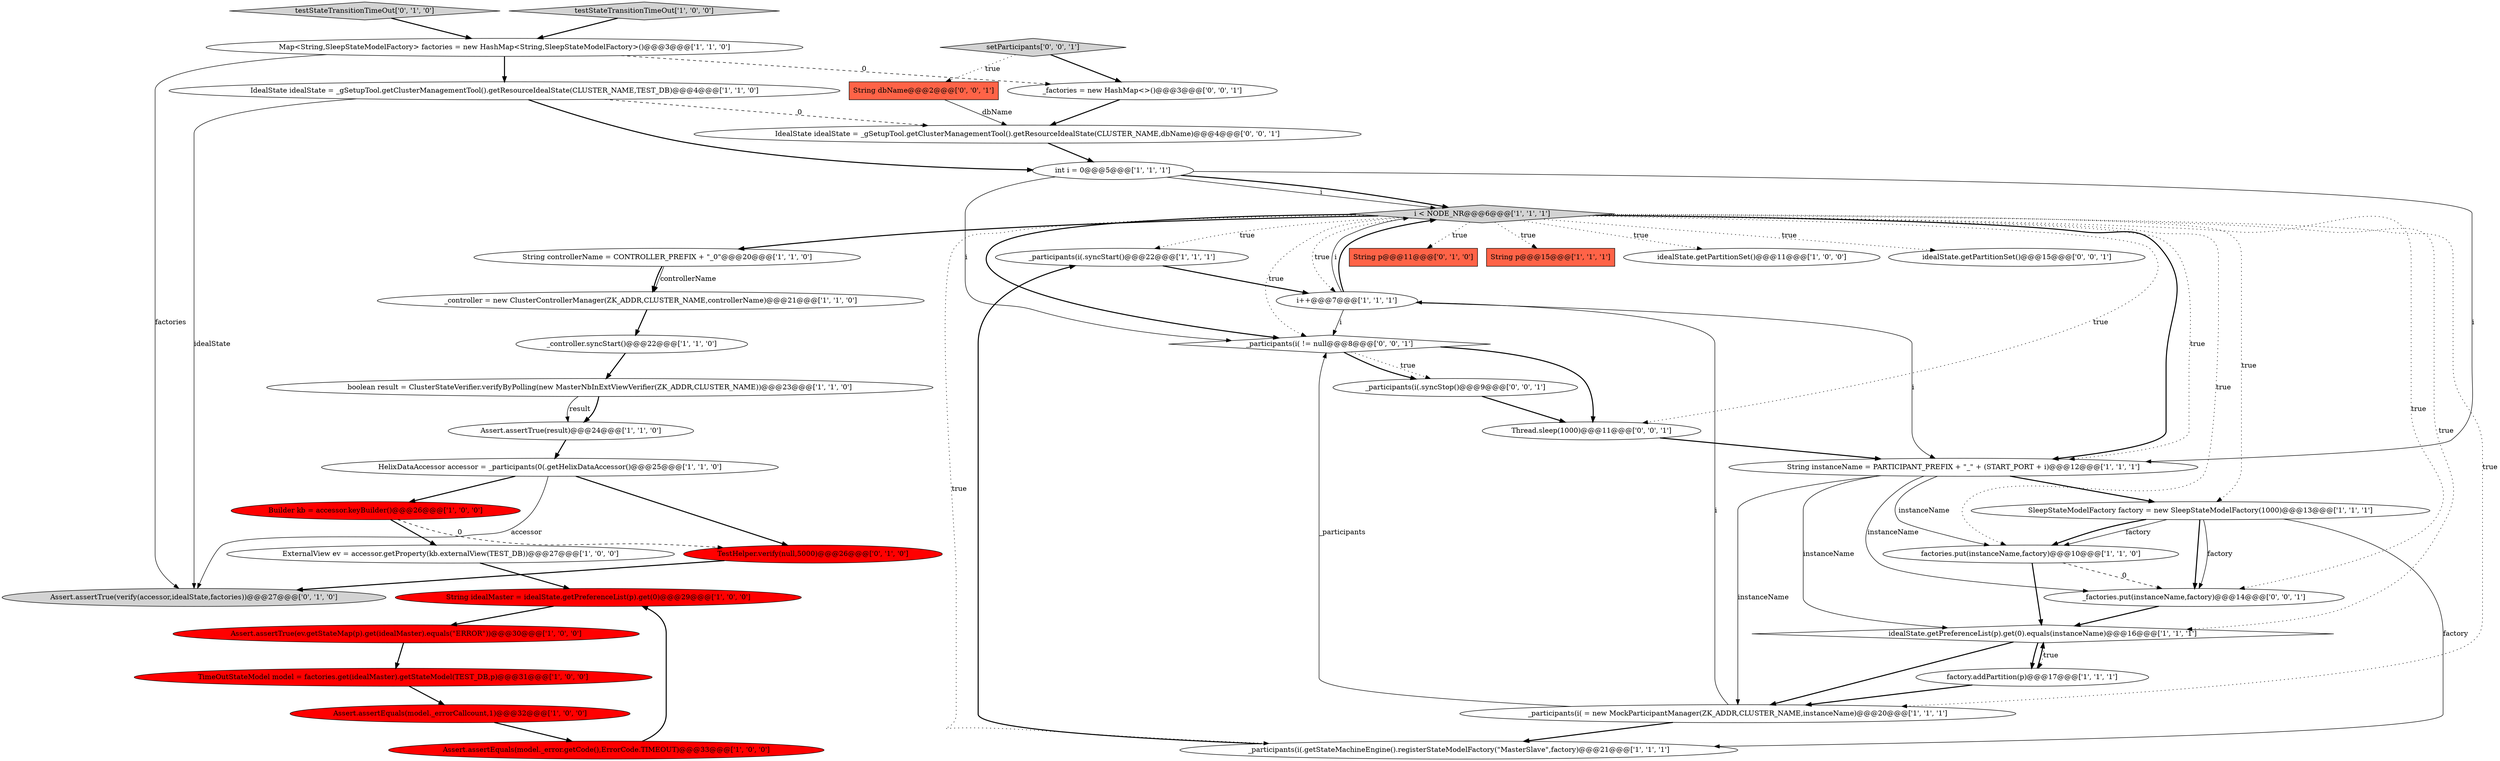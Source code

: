 digraph {
8 [style = filled, label = "String idealMaster = idealState.getPreferenceList(p).get(0)@@@29@@@['1', '0', '0']", fillcolor = red, shape = ellipse image = "AAA1AAABBB1BBB"];
31 [style = filled, label = "String p@@@11@@@['0', '1', '0']", fillcolor = tomato, shape = box image = "AAA0AAABBB2BBB"];
15 [style = filled, label = "HelixDataAccessor accessor = _participants(0(.getHelixDataAccessor()@@@25@@@['1', '1', '0']", fillcolor = white, shape = ellipse image = "AAA0AAABBB1BBB"];
10 [style = filled, label = "_participants(i(.syncStart()@@@22@@@['1', '1', '1']", fillcolor = white, shape = ellipse image = "AAA0AAABBB1BBB"];
25 [style = filled, label = "Assert.assertTrue(result)@@@24@@@['1', '1', '0']", fillcolor = white, shape = ellipse image = "AAA0AAABBB1BBB"];
29 [style = filled, label = "TestHelper.verify(null,5000)@@@26@@@['0', '1', '0']", fillcolor = red, shape = ellipse image = "AAA1AAABBB2BBB"];
35 [style = filled, label = "setParticipants['0', '0', '1']", fillcolor = lightgray, shape = diamond image = "AAA0AAABBB3BBB"];
24 [style = filled, label = "String p@@@15@@@['1', '1', '1']", fillcolor = tomato, shape = box image = "AAA0AAABBB1BBB"];
20 [style = filled, label = "idealState.getPartitionSet()@@@11@@@['1', '0', '0']", fillcolor = white, shape = ellipse image = "AAA0AAABBB1BBB"];
37 [style = filled, label = "_factories.put(instanceName,factory)@@@14@@@['0', '0', '1']", fillcolor = white, shape = ellipse image = "AAA0AAABBB3BBB"];
14 [style = filled, label = "_controller = new ClusterControllerManager(ZK_ADDR,CLUSTER_NAME,controllerName)@@@21@@@['1', '1', '0']", fillcolor = white, shape = ellipse image = "AAA0AAABBB1BBB"];
40 [style = filled, label = "Thread.sleep(1000)@@@11@@@['0', '0', '1']", fillcolor = white, shape = ellipse image = "AAA0AAABBB3BBB"];
34 [style = filled, label = "_participants(i(.syncStop()@@@9@@@['0', '0', '1']", fillcolor = white, shape = ellipse image = "AAA0AAABBB3BBB"];
32 [style = filled, label = "Assert.assertTrue(verify(accessor,idealState,factories))@@@27@@@['0', '1', '0']", fillcolor = lightgray, shape = ellipse image = "AAA0AAABBB2BBB"];
9 [style = filled, label = "i++@@@7@@@['1', '1', '1']", fillcolor = white, shape = ellipse image = "AAA0AAABBB1BBB"];
0 [style = filled, label = "SleepStateModelFactory factory = new SleepStateModelFactory(1000)@@@13@@@['1', '1', '1']", fillcolor = white, shape = ellipse image = "AAA0AAABBB1BBB"];
26 [style = filled, label = "factory.addPartition(p)@@@17@@@['1', '1', '1']", fillcolor = white, shape = ellipse image = "AAA0AAABBB1BBB"];
27 [style = filled, label = "boolean result = ClusterStateVerifier.verifyByPolling(new MasterNbInExtViewVerifier(ZK_ADDR,CLUSTER_NAME))@@@23@@@['1', '1', '0']", fillcolor = white, shape = ellipse image = "AAA0AAABBB1BBB"];
36 [style = filled, label = "IdealState idealState = _gSetupTool.getClusterManagementTool().getResourceIdealState(CLUSTER_NAME,dbName)@@@4@@@['0', '0', '1']", fillcolor = white, shape = ellipse image = "AAA0AAABBB3BBB"];
28 [style = filled, label = "Builder kb = accessor.keyBuilder()@@@26@@@['1', '0', '0']", fillcolor = red, shape = ellipse image = "AAA1AAABBB1BBB"];
41 [style = filled, label = "_factories = new HashMap<>()@@@3@@@['0', '0', '1']", fillcolor = white, shape = ellipse image = "AAA0AAABBB3BBB"];
17 [style = filled, label = "idealState.getPreferenceList(p).get(0).equals(instanceName)@@@16@@@['1', '1', '1']", fillcolor = white, shape = diamond image = "AAA0AAABBB1BBB"];
21 [style = filled, label = "_participants(i(.getStateMachineEngine().registerStateModelFactory(\"MasterSlave\",factory)@@@21@@@['1', '1', '1']", fillcolor = white, shape = ellipse image = "AAA0AAABBB1BBB"];
30 [style = filled, label = "testStateTransitionTimeOut['0', '1', '0']", fillcolor = lightgray, shape = diamond image = "AAA0AAABBB2BBB"];
23 [style = filled, label = "Assert.assertEquals(model._errorCallcount,1)@@@32@@@['1', '0', '0']", fillcolor = red, shape = ellipse image = "AAA1AAABBB1BBB"];
3 [style = filled, label = "_participants(i( = new MockParticipantManager(ZK_ADDR,CLUSTER_NAME,instanceName)@@@20@@@['1', '1', '1']", fillcolor = white, shape = ellipse image = "AAA0AAABBB1BBB"];
4 [style = filled, label = "TimeOutStateModel model = factories.get(idealMaster).getStateModel(TEST_DB,p)@@@31@@@['1', '0', '0']", fillcolor = red, shape = ellipse image = "AAA1AAABBB1BBB"];
38 [style = filled, label = "_participants(i( != null@@@8@@@['0', '0', '1']", fillcolor = white, shape = diamond image = "AAA0AAABBB3BBB"];
39 [style = filled, label = "String dbName@@@2@@@['0', '0', '1']", fillcolor = tomato, shape = box image = "AAA0AAABBB3BBB"];
1 [style = filled, label = "_controller.syncStart()@@@22@@@['1', '1', '0']", fillcolor = white, shape = ellipse image = "AAA0AAABBB1BBB"];
11 [style = filled, label = "Map<String,SleepStateModelFactory> factories = new HashMap<String,SleepStateModelFactory>()@@@3@@@['1', '1', '0']", fillcolor = white, shape = ellipse image = "AAA0AAABBB1BBB"];
13 [style = filled, label = "IdealState idealState = _gSetupTool.getClusterManagementTool().getResourceIdealState(CLUSTER_NAME,TEST_DB)@@@4@@@['1', '1', '0']", fillcolor = white, shape = ellipse image = "AAA0AAABBB1BBB"];
19 [style = filled, label = "String instanceName = PARTICIPANT_PREFIX + \"_\" + (START_PORT + i)@@@12@@@['1', '1', '1']", fillcolor = white, shape = ellipse image = "AAA0AAABBB1BBB"];
12 [style = filled, label = "Assert.assertTrue(ev.getStateMap(p).get(idealMaster).equals(\"ERROR\"))@@@30@@@['1', '0', '0']", fillcolor = red, shape = ellipse image = "AAA1AAABBB1BBB"];
33 [style = filled, label = "idealState.getPartitionSet()@@@15@@@['0', '0', '1']", fillcolor = white, shape = ellipse image = "AAA0AAABBB3BBB"];
18 [style = filled, label = "Assert.assertEquals(model._error.getCode(),ErrorCode.TIMEOUT)@@@33@@@['1', '0', '0']", fillcolor = red, shape = ellipse image = "AAA1AAABBB1BBB"];
7 [style = filled, label = "i < NODE_NR@@@6@@@['1', '1', '1']", fillcolor = lightgray, shape = diamond image = "AAA0AAABBB1BBB"];
5 [style = filled, label = "testStateTransitionTimeOut['1', '0', '0']", fillcolor = lightgray, shape = diamond image = "AAA0AAABBB1BBB"];
22 [style = filled, label = "String controllerName = CONTROLLER_PREFIX + \"_0\"@@@20@@@['1', '1', '0']", fillcolor = white, shape = ellipse image = "AAA0AAABBB1BBB"];
6 [style = filled, label = "int i = 0@@@5@@@['1', '1', '1']", fillcolor = white, shape = ellipse image = "AAA0AAABBB1BBB"];
16 [style = filled, label = "factories.put(instanceName,factory)@@@10@@@['1', '1', '0']", fillcolor = white, shape = ellipse image = "AAA0AAABBB1BBB"];
2 [style = filled, label = "ExternalView ev = accessor.getProperty(kb.externalView(TEST_DB))@@@27@@@['1', '0', '0']", fillcolor = white, shape = ellipse image = "AAA0AAABBB1BBB"];
6->38 [style = solid, label="i"];
21->10 [style = bold, label=""];
35->41 [style = bold, label=""];
38->34 [style = dotted, label="true"];
7->33 [style = dotted, label="true"];
1->27 [style = bold, label=""];
9->7 [style = bold, label=""];
28->29 [style = dashed, label="0"];
30->11 [style = bold, label=""];
3->9 [style = solid, label="i"];
11->13 [style = bold, label=""];
7->16 [style = dotted, label="true"];
25->15 [style = bold, label=""];
19->17 [style = solid, label="instanceName"];
27->25 [style = bold, label=""];
15->32 [style = solid, label="accessor"];
36->6 [style = bold, label=""];
17->26 [style = dotted, label="true"];
7->10 [style = dotted, label="true"];
16->37 [style = dashed, label="0"];
26->17 [style = bold, label=""];
6->19 [style = solid, label="i"];
7->40 [style = dotted, label="true"];
16->17 [style = bold, label=""];
6->7 [style = solid, label="i"];
19->37 [style = solid, label="instanceName"];
3->38 [style = solid, label="_participants"];
19->16 [style = solid, label="instanceName"];
0->16 [style = solid, label="factory"];
29->32 [style = bold, label=""];
5->11 [style = bold, label=""];
11->32 [style = solid, label="factories"];
6->7 [style = bold, label=""];
22->14 [style = bold, label=""];
7->17 [style = dotted, label="true"];
7->21 [style = dotted, label="true"];
15->29 [style = bold, label=""];
4->23 [style = bold, label=""];
0->16 [style = bold, label=""];
13->32 [style = solid, label="idealState"];
34->40 [style = bold, label=""];
26->3 [style = bold, label=""];
40->19 [style = bold, label=""];
27->25 [style = solid, label="result"];
7->31 [style = dotted, label="true"];
7->0 [style = dotted, label="true"];
19->0 [style = bold, label=""];
7->22 [style = bold, label=""];
41->36 [style = bold, label=""];
9->19 [style = solid, label="i"];
15->28 [style = bold, label=""];
0->21 [style = solid, label="factory"];
38->34 [style = bold, label=""];
17->3 [style = bold, label=""];
3->21 [style = bold, label=""];
10->9 [style = bold, label=""];
18->8 [style = bold, label=""];
9->7 [style = solid, label="i"];
13->6 [style = bold, label=""];
38->40 [style = bold, label=""];
7->19 [style = bold, label=""];
23->18 [style = bold, label=""];
8->12 [style = bold, label=""];
35->39 [style = dotted, label="true"];
17->26 [style = bold, label=""];
13->36 [style = dashed, label="0"];
0->37 [style = bold, label=""];
7->19 [style = dotted, label="true"];
39->36 [style = solid, label="dbName"];
37->17 [style = bold, label=""];
7->9 [style = dotted, label="true"];
7->24 [style = dotted, label="true"];
7->38 [style = dotted, label="true"];
22->14 [style = solid, label="controllerName"];
7->37 [style = dotted, label="true"];
14->1 [style = bold, label=""];
7->20 [style = dotted, label="true"];
28->2 [style = bold, label=""];
7->38 [style = bold, label=""];
9->38 [style = solid, label="i"];
12->4 [style = bold, label=""];
19->3 [style = solid, label="instanceName"];
7->3 [style = dotted, label="true"];
11->41 [style = dashed, label="0"];
0->37 [style = solid, label="factory"];
2->8 [style = bold, label=""];
}
